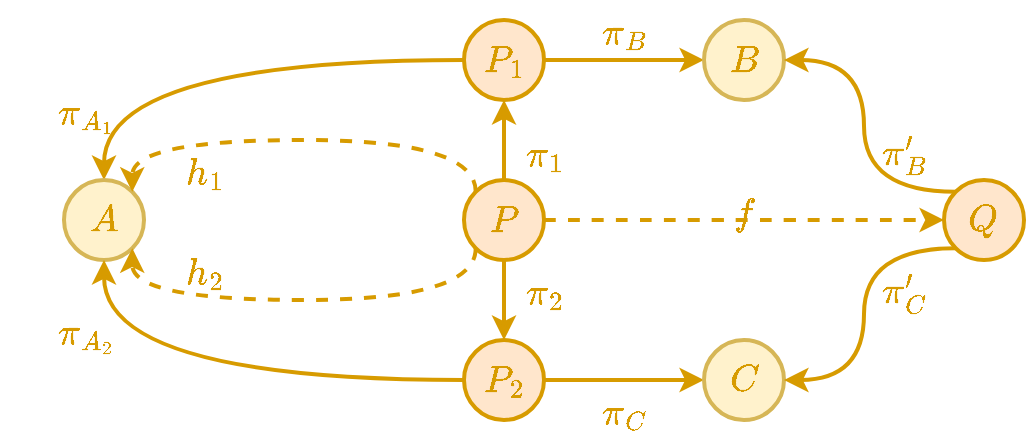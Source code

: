 <mxfile version="22.1.11" type="device">
  <diagram name="Page-1" id="3ognbXSng7ltKSvOxRZD">
    <mxGraphModel dx="1050" dy="635" grid="1" gridSize="10" guides="1" tooltips="1" connect="1" arrows="1" fold="1" page="1" pageScale="1" pageWidth="827" pageHeight="1169" math="1" shadow="0">
      <root>
        <mxCell id="0" />
        <mxCell id="1" parent="0" />
        <mxCell id="d3XYJ0kTGgPDI1fNx5ZZ-9" style="edgeStyle=orthogonalEdgeStyle;rounded=0;orthogonalLoop=1;jettySize=auto;html=1;entryX=0.5;entryY=0;entryDx=0;entryDy=0;curved=1;exitX=0;exitY=0.5;exitDx=0;exitDy=0;fillColor=#ffe6cc;strokeColor=#d79b00;strokeWidth=2;" parent="1" source="d3XYJ0kTGgPDI1fNx5ZZ-2" target="d3XYJ0kTGgPDI1fNx5ZZ-5" edge="1">
          <mxGeometry relative="1" as="geometry" />
        </mxCell>
        <mxCell id="d3XYJ0kTGgPDI1fNx5ZZ-16" value="&lt;font style=&quot;font-size: 16px;&quot;&gt;\(\pi_{A_1}\)&lt;/font&gt;" style="edgeLabel;html=1;align=center;verticalAlign=top;resizable=0;points=[];labelBackgroundColor=none;fontSize=10;fontColor=#D79B00;" parent="d3XYJ0kTGgPDI1fNx5ZZ-9" vertex="1" connectable="0">
          <mxGeometry x="-0.319" y="-2" relative="1" as="geometry">
            <mxPoint x="-108" y="12" as="offset" />
          </mxGeometry>
        </mxCell>
        <mxCell id="d3XYJ0kTGgPDI1fNx5ZZ-10" style="edgeStyle=orthogonalEdgeStyle;rounded=0;orthogonalLoop=1;jettySize=auto;html=1;exitX=1;exitY=0.5;exitDx=0;exitDy=0;entryX=0;entryY=0.5;entryDx=0;entryDy=0;curved=1;fillColor=#ffe6cc;strokeColor=#d79b00;strokeWidth=2;" parent="1" source="d3XYJ0kTGgPDI1fNx5ZZ-2" target="d3XYJ0kTGgPDI1fNx5ZZ-6" edge="1">
          <mxGeometry relative="1" as="geometry" />
        </mxCell>
        <mxCell id="d3XYJ0kTGgPDI1fNx5ZZ-12" style="edgeStyle=orthogonalEdgeStyle;rounded=0;orthogonalLoop=1;jettySize=auto;html=1;exitX=1;exitY=0.5;exitDx=0;exitDy=0;entryX=0;entryY=0.5;entryDx=0;entryDy=0;curved=1;fillColor=#ffe6cc;strokeColor=#d79b00;strokeWidth=2;" parent="1" source="4VmKUjLTyp0WvEaDqI3_-2" target="d3XYJ0kTGgPDI1fNx5ZZ-8" edge="1">
          <mxGeometry relative="1" as="geometry" />
        </mxCell>
        <mxCell id="d3XYJ0kTGgPDI1fNx5ZZ-25" style="edgeStyle=orthogonalEdgeStyle;rounded=0;orthogonalLoop=1;jettySize=auto;html=1;exitX=1;exitY=0.5;exitDx=0;exitDy=0;entryX=0;entryY=0.5;entryDx=0;entryDy=0;curved=1;dashed=1;fillColor=#ffe6cc;strokeColor=#d79b00;strokeWidth=2;" parent="1" source="4VmKUjLTyp0WvEaDqI3_-3" target="d3XYJ0kTGgPDI1fNx5ZZ-20" edge="1">
          <mxGeometry relative="1" as="geometry" />
        </mxCell>
        <mxCell id="d3XYJ0kTGgPDI1fNx5ZZ-2" value="&lt;span style=&quot;font-size: 16px;&quot;&gt;\(P_1\)&lt;/span&gt;" style="ellipse;whiteSpace=wrap;html=1;aspect=fixed;fillColor=#ffe6cc;strokeColor=#d79b00;fontColor=#D79B00;strokeWidth=2;" parent="1" vertex="1">
          <mxGeometry x="280" y="40" width="40" height="40" as="geometry" />
        </mxCell>
        <mxCell id="d3XYJ0kTGgPDI1fNx5ZZ-5" value="&lt;font style=&quot;font-size: 16px;&quot;&gt;\(A\)&lt;/font&gt;" style="ellipse;whiteSpace=wrap;html=1;aspect=fixed;fillColor=#fff2cc;strokeColor=#d6b656;fontColor=#D79B00;strokeWidth=2;" parent="1" vertex="1">
          <mxGeometry x="80" y="120" width="40" height="40" as="geometry" />
        </mxCell>
        <mxCell id="d3XYJ0kTGgPDI1fNx5ZZ-6" value="&lt;span style=&quot;font-size: 16px;&quot;&gt;\(B\)&lt;/span&gt;" style="ellipse;whiteSpace=wrap;html=1;aspect=fixed;fillColor=#fff2cc;strokeColor=#d6b656;fontColor=#D79B00;strokeWidth=2;" parent="1" vertex="1">
          <mxGeometry x="400" y="40" width="40" height="40" as="geometry" />
        </mxCell>
        <mxCell id="d3XYJ0kTGgPDI1fNx5ZZ-8" value="&lt;span style=&quot;font-size: 16px;&quot;&gt;\(C\)&lt;/span&gt;" style="ellipse;whiteSpace=wrap;html=1;aspect=fixed;fillColor=#fff2cc;strokeColor=#d6b656;fontColor=#D79B00;strokeWidth=2;" parent="1" vertex="1">
          <mxGeometry x="400" y="200" width="40" height="40" as="geometry" />
        </mxCell>
        <mxCell id="d3XYJ0kTGgPDI1fNx5ZZ-17" value="&lt;font style=&quot;font-size: 16px;&quot;&gt;\(\pi_B\)&lt;/font&gt;" style="edgeLabel;html=1;align=center;verticalAlign=top;resizable=0;points=[];labelBackgroundColor=none;fontSize=10;fontColor=#D79B00;" parent="1" vertex="1" connectable="0">
          <mxGeometry x="359.996" y="30.003" as="geometry" />
        </mxCell>
        <mxCell id="d3XYJ0kTGgPDI1fNx5ZZ-19" value="&lt;font style=&quot;font-size: 16px;&quot;&gt;\(\pi_C\)&lt;/font&gt;" style="edgeLabel;html=1;align=center;verticalAlign=top;resizable=0;points=[];labelBackgroundColor=none;fontSize=10;fontColor=#D79B00;" parent="1" vertex="1" connectable="0">
          <mxGeometry x="359.996" y="220.003" as="geometry" />
        </mxCell>
        <mxCell id="d3XYJ0kTGgPDI1fNx5ZZ-21" style="edgeStyle=orthogonalEdgeStyle;rounded=0;orthogonalLoop=1;jettySize=auto;html=1;exitX=0;exitY=0;exitDx=0;exitDy=0;entryX=1;entryY=0.5;entryDx=0;entryDy=0;curved=1;fillColor=#ffe6cc;strokeColor=#d79b00;strokeWidth=2;" parent="1" source="d3XYJ0kTGgPDI1fNx5ZZ-20" target="d3XYJ0kTGgPDI1fNx5ZZ-6" edge="1">
          <mxGeometry relative="1" as="geometry" />
        </mxCell>
        <mxCell id="d3XYJ0kTGgPDI1fNx5ZZ-22" style="edgeStyle=orthogonalEdgeStyle;rounded=0;orthogonalLoop=1;jettySize=auto;html=1;exitX=0;exitY=1;exitDx=0;exitDy=0;entryX=1;entryY=0.5;entryDx=0;entryDy=0;curved=1;fillColor=#ffe6cc;strokeColor=#d79b00;strokeWidth=2;" parent="1" source="d3XYJ0kTGgPDI1fNx5ZZ-20" target="d3XYJ0kTGgPDI1fNx5ZZ-8" edge="1">
          <mxGeometry relative="1" as="geometry" />
        </mxCell>
        <mxCell id="d3XYJ0kTGgPDI1fNx5ZZ-20" value="&lt;font style=&quot;font-size: 16px;&quot;&gt;\(Q\)&lt;/font&gt;" style="ellipse;whiteSpace=wrap;html=1;aspect=fixed;fillColor=#ffe6cc;strokeColor=#d79b00;fontColor=#D79B00;strokeWidth=2;" parent="1" vertex="1">
          <mxGeometry x="520" y="120" width="40" height="40" as="geometry" />
        </mxCell>
        <mxCell id="d3XYJ0kTGgPDI1fNx5ZZ-23" value="&lt;font style=&quot;font-size: 16px;&quot;&gt;\(\pi_B&#39;\)&lt;/font&gt;" style="edgeLabel;html=1;align=center;verticalAlign=top;resizable=0;points=[];labelBackgroundColor=none;fontSize=10;fontColor=#D79B00;" parent="1" vertex="1" connectable="0">
          <mxGeometry x="499.996" y="90.003" as="geometry" />
        </mxCell>
        <mxCell id="d3XYJ0kTGgPDI1fNx5ZZ-24" value="&lt;font style=&quot;font-size: 16px;&quot;&gt;\(\pi_C&#39;\)&lt;/font&gt;" style="edgeLabel;html=1;align=center;verticalAlign=top;resizable=0;points=[];labelBackgroundColor=none;fontSize=10;fontColor=#D79B00;" parent="1" vertex="1" connectable="0">
          <mxGeometry x="499.996" y="160.003" as="geometry" />
        </mxCell>
        <mxCell id="d3XYJ0kTGgPDI1fNx5ZZ-26" value="&lt;font style=&quot;font-size: 16px;&quot;&gt;\(f\)&lt;/font&gt;" style="edgeLabel;html=1;align=center;verticalAlign=top;resizable=0;points=[];labelBackgroundColor=none;fontSize=10;fontColor=#D79B00;" parent="1" vertex="1" connectable="0">
          <mxGeometry x="419.996" y="120.003" as="geometry" />
        </mxCell>
        <mxCell id="4VmKUjLTyp0WvEaDqI3_-2" value="&lt;span style=&quot;font-size: 16px;&quot;&gt;\(P_2\)&lt;/span&gt;" style="ellipse;whiteSpace=wrap;html=1;aspect=fixed;fillColor=#ffe6cc;strokeColor=#d79b00;fontColor=#D79B00;strokeWidth=2;" parent="1" vertex="1">
          <mxGeometry x="280" y="200" width="40" height="40" as="geometry" />
        </mxCell>
        <mxCell id="Ufv9uvRJ_b_GklaHuANO-2" style="edgeStyle=orthogonalEdgeStyle;curved=1;rounded=0;orthogonalLoop=1;jettySize=auto;html=1;exitX=0;exitY=0;exitDx=0;exitDy=0;entryX=1;entryY=0;entryDx=0;entryDy=0;fillColor=#ffe6cc;strokeColor=#d79b00;strokeWidth=2;dashed=1;" edge="1" parent="1" source="4VmKUjLTyp0WvEaDqI3_-3" target="d3XYJ0kTGgPDI1fNx5ZZ-5">
          <mxGeometry relative="1" as="geometry">
            <Array as="points">
              <mxPoint x="286" y="100" />
              <mxPoint x="114" y="100" />
            </Array>
          </mxGeometry>
        </mxCell>
        <mxCell id="Ufv9uvRJ_b_GklaHuANO-3" style="edgeStyle=orthogonalEdgeStyle;curved=1;rounded=0;orthogonalLoop=1;jettySize=auto;html=1;exitX=0;exitY=1;exitDx=0;exitDy=0;entryX=1;entryY=1;entryDx=0;entryDy=0;fillColor=#ffe6cc;strokeColor=#d79b00;strokeWidth=2;dashed=1;" edge="1" parent="1" source="4VmKUjLTyp0WvEaDqI3_-3" target="d3XYJ0kTGgPDI1fNx5ZZ-5">
          <mxGeometry relative="1" as="geometry">
            <Array as="points">
              <mxPoint x="286" y="180" />
              <mxPoint x="114" y="180" />
            </Array>
          </mxGeometry>
        </mxCell>
        <mxCell id="4VmKUjLTyp0WvEaDqI3_-3" value="&lt;span style=&quot;font-size: 16px;&quot;&gt;\(P\)&lt;/span&gt;" style="ellipse;whiteSpace=wrap;html=1;aspect=fixed;fillColor=#ffe6cc;strokeColor=#d79b00;fontColor=#D79B00;strokeWidth=2;" parent="1" vertex="1">
          <mxGeometry x="280" y="120" width="40" height="40" as="geometry" />
        </mxCell>
        <mxCell id="4VmKUjLTyp0WvEaDqI3_-5" style="edgeStyle=orthogonalEdgeStyle;rounded=0;orthogonalLoop=1;jettySize=auto;html=1;entryX=0.5;entryY=1;entryDx=0;entryDy=0;curved=1;exitX=0;exitY=0.5;exitDx=0;exitDy=0;fillColor=#ffe6cc;strokeColor=#d79b00;strokeWidth=2;" parent="1" source="4VmKUjLTyp0WvEaDqI3_-2" target="d3XYJ0kTGgPDI1fNx5ZZ-5" edge="1">
          <mxGeometry relative="1" as="geometry">
            <mxPoint x="210" y="70" as="sourcePoint" />
            <mxPoint x="130" y="150" as="targetPoint" />
          </mxGeometry>
        </mxCell>
        <mxCell id="4VmKUjLTyp0WvEaDqI3_-6" value="&lt;font style=&quot;font-size: 16px;&quot;&gt;\(\pi_{A_2}\)&lt;/font&gt;" style="edgeLabel;html=1;align=center;verticalAlign=top;resizable=0;points=[];labelBackgroundColor=none;fontSize=10;fontColor=#D79B00;" parent="4VmKUjLTyp0WvEaDqI3_-5" vertex="1" connectable="0">
          <mxGeometry x="-0.319" y="-2" relative="1" as="geometry">
            <mxPoint x="-108" y="-38" as="offset" />
          </mxGeometry>
        </mxCell>
        <mxCell id="4VmKUjLTyp0WvEaDqI3_-7" style="edgeStyle=orthogonalEdgeStyle;rounded=0;orthogonalLoop=1;jettySize=auto;html=1;entryX=0.5;entryY=1;entryDx=0;entryDy=0;curved=1;exitX=0.5;exitY=0;exitDx=0;exitDy=0;fillColor=#ffe6cc;strokeColor=#d79b00;strokeWidth=2;" parent="1" source="4VmKUjLTyp0WvEaDqI3_-3" target="d3XYJ0kTGgPDI1fNx5ZZ-2" edge="1">
          <mxGeometry relative="1" as="geometry">
            <mxPoint x="290" y="230" as="sourcePoint" />
            <mxPoint x="204" y="164" as="targetPoint" />
          </mxGeometry>
        </mxCell>
        <mxCell id="4VmKUjLTyp0WvEaDqI3_-8" value="&lt;font style=&quot;font-size: 16px;&quot;&gt;\(\pi_1\)&lt;/font&gt;" style="edgeLabel;html=1;align=center;verticalAlign=top;resizable=0;points=[];labelBackgroundColor=none;fontSize=10;fontColor=#D79B00;" parent="4VmKUjLTyp0WvEaDqI3_-7" vertex="1" connectable="0">
          <mxGeometry x="-0.319" y="-2" relative="1" as="geometry">
            <mxPoint x="18" y="-16" as="offset" />
          </mxGeometry>
        </mxCell>
        <mxCell id="4VmKUjLTyp0WvEaDqI3_-11" style="edgeStyle=orthogonalEdgeStyle;rounded=0;orthogonalLoop=1;jettySize=auto;html=1;entryX=0.5;entryY=0;entryDx=0;entryDy=0;curved=1;exitX=0.5;exitY=1;exitDx=0;exitDy=0;fillColor=#ffe6cc;strokeColor=#d79b00;strokeWidth=2;" parent="1" source="4VmKUjLTyp0WvEaDqI3_-3" target="4VmKUjLTyp0WvEaDqI3_-2" edge="1">
          <mxGeometry relative="1" as="geometry">
            <mxPoint x="310" y="130" as="sourcePoint" />
            <mxPoint x="310" y="90" as="targetPoint" />
          </mxGeometry>
        </mxCell>
        <mxCell id="4VmKUjLTyp0WvEaDqI3_-12" value="&lt;font style=&quot;font-size: 16px;&quot;&gt;\(\pi_2\)&lt;/font&gt;" style="edgeLabel;html=1;align=center;verticalAlign=top;resizable=0;points=[];labelBackgroundColor=none;fontSize=10;fontColor=#D79B00;" parent="4VmKUjLTyp0WvEaDqI3_-11" vertex="1" connectable="0">
          <mxGeometry x="-0.319" y="-2" relative="1" as="geometry">
            <mxPoint x="22" y="-14" as="offset" />
          </mxGeometry>
        </mxCell>
        <mxCell id="Ufv9uvRJ_b_GklaHuANO-4" value="&lt;font style=&quot;font-size: 16px;&quot;&gt;\(h_1\)&lt;/font&gt;" style="edgeLabel;html=1;align=center;verticalAlign=top;resizable=0;points=[];labelBackgroundColor=none;fontSize=10;fontColor=#D79B00;" vertex="1" connectable="0" parent="1">
          <mxGeometry x="150" y="100" as="geometry" />
        </mxCell>
        <mxCell id="Ufv9uvRJ_b_GklaHuANO-5" value="&lt;font style=&quot;font-size: 16px;&quot;&gt;\(h_2\)&lt;/font&gt;" style="edgeLabel;html=1;align=center;verticalAlign=top;resizable=0;points=[];labelBackgroundColor=none;fontSize=10;fontColor=#D79B00;" vertex="1" connectable="0" parent="1">
          <mxGeometry x="150" y="150" as="geometry" />
        </mxCell>
      </root>
    </mxGraphModel>
  </diagram>
</mxfile>
